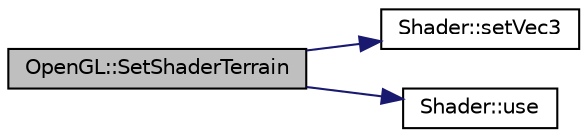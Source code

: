 digraph "OpenGL::SetShaderTerrain"
{
 // LATEX_PDF_SIZE
  edge [fontname="Helvetica",fontsize="10",labelfontname="Helvetica",labelfontsize="10"];
  node [fontname="Helvetica",fontsize="10",shape=record];
  rankdir="LR";
  Node1 [label="OpenGL::SetShaderTerrain",height=0.2,width=0.4,color="black", fillcolor="grey75", style="filled", fontcolor="black",tooltip="Sets up the shader for the terrain."];
  Node1 -> Node2 [color="midnightblue",fontsize="10",style="solid",fontname="Helvetica"];
  Node2 [label="Shader::setVec3",height=0.2,width=0.4,color="black", fillcolor="white", style="filled",URL="$class_shader.html#a90092c25b7dc23964c465b93887300f9",tooltip="sets a vec3 for use in the shader program (Overloaded to allow three floats to define the vec3)"];
  Node1 -> Node3 [color="midnightblue",fontsize="10",style="solid",fontname="Helvetica"];
  Node3 [label="Shader::use",height=0.2,width=0.4,color="black", fillcolor="white", style="filled",URL="$class_shader.html#a870fa9f13d69e558815d6fd351a469dc",tooltip="Allows you to activate and use the shader"];
}
